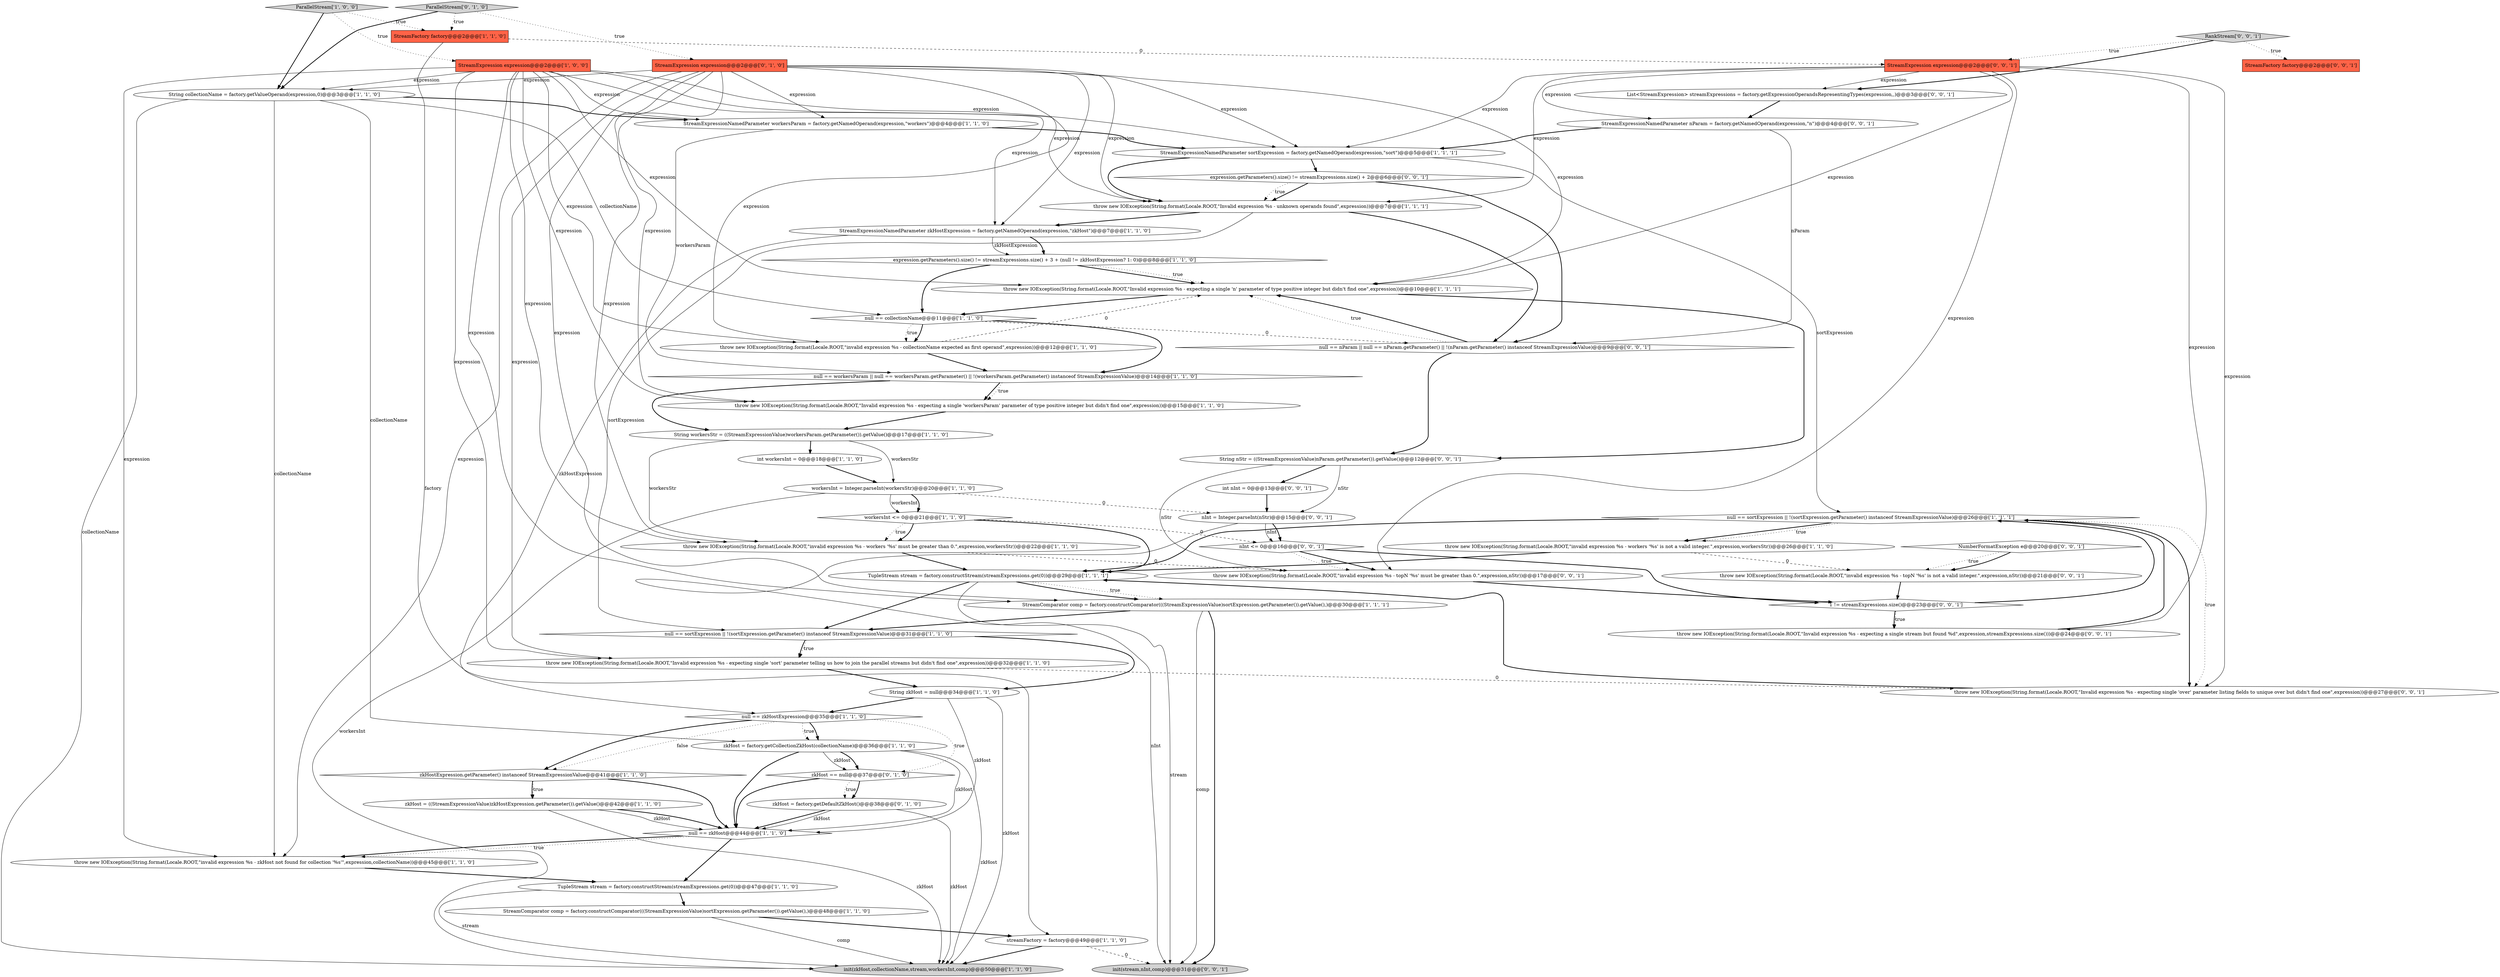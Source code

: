 digraph {
30 [style = filled, label = "null == sortExpression || !(sortExpression.getParameter() instanceof StreamExpressionValue)@@@26@@@['1', '1', '1']", fillcolor = white, shape = diamond image = "AAA0AAABBB1BBB"];
35 [style = filled, label = "throw new IOException(String.format(Locale.ROOT,\"invalid expression %s - workers '%s' is not a valid integer.\",expression,workersStr))@@@26@@@['1', '1', '0']", fillcolor = white, shape = ellipse image = "AAA0AAABBB1BBB"];
5 [style = filled, label = "throw new IOException(String.format(Locale.ROOT,\"Invalid expression %s - expecting single 'sort' parameter telling us how to join the parallel streams but didn't find one\",expression))@@@32@@@['1', '1', '0']", fillcolor = white, shape = ellipse image = "AAA0AAABBB1BBB"];
25 [style = filled, label = "init(zkHost,collectionName,stream,workersInt,comp)@@@50@@@['1', '1', '0']", fillcolor = lightgray, shape = ellipse image = "AAA0AAABBB1BBB"];
34 [style = filled, label = "null == collectionName@@@11@@@['1', '1', '0']", fillcolor = white, shape = diamond image = "AAA0AAABBB1BBB"];
27 [style = filled, label = "zkHostExpression.getParameter() instanceof StreamExpressionValue@@@41@@@['1', '1', '0']", fillcolor = white, shape = diamond image = "AAA0AAABBB1BBB"];
28 [style = filled, label = "throw new IOException(String.format(Locale.ROOT,\"Invalid expression %s - expecting a single 'workersParam' parameter of type positive integer but didn't find one\",expression))@@@15@@@['1', '1', '0']", fillcolor = white, shape = ellipse image = "AAA0AAABBB1BBB"];
33 [style = filled, label = "StreamExpressionNamedParameter workersParam = factory.getNamedOperand(expression,\"workers\")@@@4@@@['1', '1', '0']", fillcolor = white, shape = ellipse image = "AAA0AAABBB1BBB"];
9 [style = filled, label = "TupleStream stream = factory.constructStream(streamExpressions.get(0))@@@29@@@['1', '1', '1']", fillcolor = white, shape = ellipse image = "AAA0AAABBB1BBB"];
20 [style = filled, label = "throw new IOException(String.format(Locale.ROOT,\"invalid expression %s - collectionName expected as first operand\",expression))@@@12@@@['1', '1', '0']", fillcolor = white, shape = ellipse image = "AAA0AAABBB1BBB"];
37 [style = filled, label = "StreamExpression expression@@@2@@@['0', '1', '0']", fillcolor = tomato, shape = box image = "AAA0AAABBB2BBB"];
55 [style = filled, label = "nInt = Integer.parseInt(nStr)@@@15@@@['0', '0', '1']", fillcolor = white, shape = ellipse image = "AAA0AAABBB3BBB"];
10 [style = filled, label = "null == zkHostExpression@@@35@@@['1', '1', '0']", fillcolor = white, shape = diamond image = "AAA0AAABBB1BBB"];
17 [style = filled, label = "throw new IOException(String.format(Locale.ROOT,\"Invalid expression %s - expecting a single 'n' parameter of type positive integer but didn't find one\",expression))@@@10@@@['1', '1', '1']", fillcolor = white, shape = ellipse image = "AAA0AAABBB1BBB"];
23 [style = filled, label = "StreamExpressionNamedParameter sortExpression = factory.getNamedOperand(expression,\"sort\")@@@5@@@['1', '1', '1']", fillcolor = white, shape = ellipse image = "AAA0AAABBB1BBB"];
0 [style = filled, label = "TupleStream stream = factory.constructStream(streamExpressions.get(0))@@@47@@@['1', '1', '0']", fillcolor = white, shape = ellipse image = "AAA0AAABBB1BBB"];
42 [style = filled, label = "nInt <= 0@@@16@@@['0', '0', '1']", fillcolor = white, shape = diamond image = "AAA0AAABBB3BBB"];
8 [style = filled, label = "workersInt <= 0@@@21@@@['1', '1', '0']", fillcolor = white, shape = diamond image = "AAA0AAABBB1BBB"];
46 [style = filled, label = "NumberFormatException e@@@20@@@['0', '0', '1']", fillcolor = white, shape = diamond image = "AAA0AAABBB3BBB"];
21 [style = filled, label = "int workersInt = 0@@@18@@@['1', '1', '0']", fillcolor = white, shape = ellipse image = "AAA0AAABBB1BBB"];
29 [style = filled, label = "throw new IOException(String.format(Locale.ROOT,\"Invalid expression %s - unknown operands found\",expression))@@@7@@@['1', '1', '1']", fillcolor = white, shape = ellipse image = "AAA0AAABBB1BBB"];
48 [style = filled, label = "StreamExpressionNamedParameter nParam = factory.getNamedOperand(expression,\"n\")@@@4@@@['0', '0', '1']", fillcolor = white, shape = ellipse image = "AAA0AAABBB3BBB"];
16 [style = filled, label = "throw new IOException(String.format(Locale.ROOT,\"invalid expression %s - zkHost not found for collection '%s'\",expression,collectionName))@@@45@@@['1', '1', '0']", fillcolor = white, shape = ellipse image = "AAA0AAABBB1BBB"];
4 [style = filled, label = "streamFactory = factory@@@49@@@['1', '1', '0']", fillcolor = white, shape = ellipse image = "AAA0AAABBB1BBB"];
36 [style = filled, label = "ParallelStream['0', '1', '0']", fillcolor = lightgray, shape = diamond image = "AAA0AAABBB2BBB"];
32 [style = filled, label = "null == sortExpression || !(sortExpression.getParameter() instanceof StreamExpressionValue)@@@31@@@['1', '1', '0']", fillcolor = white, shape = diamond image = "AAA0AAABBB1BBB"];
41 [style = filled, label = "StreamFactory factory@@@2@@@['0', '0', '1']", fillcolor = tomato, shape = box image = "AAA0AAABBB3BBB"];
51 [style = filled, label = "int nInt = 0@@@13@@@['0', '0', '1']", fillcolor = white, shape = ellipse image = "AAA0AAABBB3BBB"];
26 [style = filled, label = "expression.getParameters().size() != streamExpressions.size() + 3 + (null != zkHostExpression? 1: 0)@@@8@@@['1', '1', '0']", fillcolor = white, shape = diamond image = "AAA0AAABBB1BBB"];
53 [style = filled, label = "expression.getParameters().size() != streamExpressions.size() + 2@@@6@@@['0', '0', '1']", fillcolor = white, shape = diamond image = "AAA0AAABBB3BBB"];
11 [style = filled, label = "zkHost = ((StreamExpressionValue)zkHostExpression.getParameter()).getValue()@@@42@@@['1', '1', '0']", fillcolor = white, shape = ellipse image = "AAA0AAABBB1BBB"];
6 [style = filled, label = "StreamComparator comp = factory.constructComparator(((StreamExpressionValue)sortExpression.getParameter()).getValue(),)@@@48@@@['1', '1', '0']", fillcolor = white, shape = ellipse image = "AAA0AAABBB1BBB"];
14 [style = filled, label = "throw new IOException(String.format(Locale.ROOT,\"invalid expression %s - workers '%s' must be greater than 0.\",expression,workersStr))@@@22@@@['1', '1', '0']", fillcolor = white, shape = ellipse image = "AAA0AAABBB1BBB"];
1 [style = filled, label = "StreamComparator comp = factory.constructComparator(((StreamExpressionValue)sortExpression.getParameter()).getValue(),)@@@30@@@['1', '1', '1']", fillcolor = white, shape = ellipse image = "AAA0AAABBB1BBB"];
7 [style = filled, label = "StreamExpression expression@@@2@@@['1', '0', '0']", fillcolor = tomato, shape = box image = "AAA0AAABBB1BBB"];
3 [style = filled, label = "String zkHost = null@@@34@@@['1', '1', '0']", fillcolor = white, shape = ellipse image = "AAA0AAABBB1BBB"];
18 [style = filled, label = "null == workersParam || null == workersParam.getParameter() || !(workersParam.getParameter() instanceof StreamExpressionValue)@@@14@@@['1', '1', '0']", fillcolor = white, shape = diamond image = "AAA0AAABBB1BBB"];
43 [style = filled, label = "null == nParam || null == nParam.getParameter() || !(nParam.getParameter() instanceof StreamExpressionValue)@@@9@@@['0', '0', '1']", fillcolor = white, shape = diamond image = "AAA0AAABBB3BBB"];
38 [style = filled, label = "zkHost = factory.getDefaultZkHost()@@@38@@@['0', '1', '0']", fillcolor = white, shape = ellipse image = "AAA1AAABBB2BBB"];
50 [style = filled, label = "String nStr = ((StreamExpressionValue)nParam.getParameter()).getValue()@@@12@@@['0', '0', '1']", fillcolor = white, shape = ellipse image = "AAA0AAABBB3BBB"];
13 [style = filled, label = "ParallelStream['1', '0', '0']", fillcolor = lightgray, shape = diamond image = "AAA0AAABBB1BBB"];
39 [style = filled, label = "zkHost == null@@@37@@@['0', '1', '0']", fillcolor = white, shape = diamond image = "AAA1AAABBB2BBB"];
52 [style = filled, label = "init(stream,nInt,comp)@@@31@@@['0', '0', '1']", fillcolor = lightgray, shape = ellipse image = "AAA0AAABBB3BBB"];
12 [style = filled, label = "workersInt = Integer.parseInt(workersStr)@@@20@@@['1', '1', '0']", fillcolor = white, shape = ellipse image = "AAA0AAABBB1BBB"];
57 [style = filled, label = "List<StreamExpression> streamExpressions = factory.getExpressionOperandsRepresentingTypes(expression,,)@@@3@@@['0', '0', '1']", fillcolor = white, shape = ellipse image = "AAA0AAABBB3BBB"];
19 [style = filled, label = "StreamExpressionNamedParameter zkHostExpression = factory.getNamedOperand(expression,\"zkHost\")@@@7@@@['1', '1', '0']", fillcolor = white, shape = ellipse image = "AAA0AAABBB1BBB"];
44 [style = filled, label = "1 != streamExpressions.size()@@@23@@@['0', '0', '1']", fillcolor = white, shape = diamond image = "AAA0AAABBB3BBB"];
47 [style = filled, label = "throw new IOException(String.format(Locale.ROOT,\"Invalid expression %s - expecting a single stream but found %d\",expression,streamExpressions.size()))@@@24@@@['0', '0', '1']", fillcolor = white, shape = ellipse image = "AAA0AAABBB3BBB"];
45 [style = filled, label = "throw new IOException(String.format(Locale.ROOT,\"invalid expression %s - topN '%s' must be greater than 0.\",expression,nStr))@@@17@@@['0', '0', '1']", fillcolor = white, shape = ellipse image = "AAA0AAABBB3BBB"];
22 [style = filled, label = "String workersStr = ((StreamExpressionValue)workersParam.getParameter()).getValue()@@@17@@@['1', '1', '0']", fillcolor = white, shape = ellipse image = "AAA0AAABBB1BBB"];
40 [style = filled, label = "throw new IOException(String.format(Locale.ROOT,\"Invalid expression %s - expecting single 'over' parameter listing fields to unique over but didn't find one\",expression))@@@27@@@['0', '0', '1']", fillcolor = white, shape = ellipse image = "AAA0AAABBB3BBB"];
24 [style = filled, label = "StreamFactory factory@@@2@@@['1', '1', '0']", fillcolor = tomato, shape = box image = "AAA0AAABBB1BBB"];
54 [style = filled, label = "throw new IOException(String.format(Locale.ROOT,\"invalid expression %s - topN '%s' is not a valid integer.\",expression,nStr))@@@21@@@['0', '0', '1']", fillcolor = white, shape = ellipse image = "AAA0AAABBB3BBB"];
31 [style = filled, label = "String collectionName = factory.getValueOperand(expression,0)@@@3@@@['1', '1', '0']", fillcolor = white, shape = ellipse image = "AAA0AAABBB1BBB"];
56 [style = filled, label = "StreamExpression expression@@@2@@@['0', '0', '1']", fillcolor = tomato, shape = box image = "AAA0AAABBB3BBB"];
2 [style = filled, label = "zkHost = factory.getCollectionZkHost(collectionName)@@@36@@@['1', '1', '0']", fillcolor = white, shape = ellipse image = "AAA0AAABBB1BBB"];
15 [style = filled, label = "null == zkHost@@@44@@@['1', '1', '0']", fillcolor = white, shape = diamond image = "AAA0AAABBB1BBB"];
49 [style = filled, label = "RankStream['0', '0', '1']", fillcolor = lightgray, shape = diamond image = "AAA0AAABBB3BBB"];
56->47 [style = solid, label="expression"];
3->10 [style = bold, label=""];
8->14 [style = bold, label=""];
26->17 [style = bold, label=""];
29->19 [style = bold, label=""];
22->14 [style = solid, label="workersStr"];
37->16 [style = solid, label="expression"];
39->38 [style = dotted, label="true"];
7->29 [style = solid, label="expression"];
17->50 [style = bold, label=""];
3->15 [style = solid, label="zkHost"];
16->0 [style = bold, label=""];
9->52 [style = solid, label="stream"];
50->51 [style = bold, label=""];
6->25 [style = solid, label="comp"];
37->28 [style = solid, label="expression"];
31->25 [style = solid, label="collectionName"];
34->20 [style = bold, label=""];
31->16 [style = solid, label="collectionName"];
18->28 [style = bold, label=""];
47->30 [style = bold, label=""];
53->43 [style = bold, label=""];
28->22 [style = bold, label=""];
24->4 [style = solid, label="factory"];
15->0 [style = bold, label=""];
2->25 [style = solid, label="zkHost"];
33->23 [style = bold, label=""];
44->30 [style = bold, label=""];
37->17 [style = solid, label="expression"];
34->20 [style = dotted, label="true"];
15->16 [style = bold, label=""];
43->17 [style = bold, label=""];
49->56 [style = dotted, label="true"];
37->23 [style = solid, label="expression"];
30->35 [style = bold, label=""];
3->25 [style = solid, label="zkHost"];
31->33 [style = bold, label=""];
48->43 [style = solid, label="nParam"];
42->44 [style = bold, label=""];
37->29 [style = solid, label="expression"];
37->20 [style = solid, label="expression"];
23->29 [style = bold, label=""];
7->17 [style = solid, label="expression"];
50->45 [style = solid, label="nStr"];
56->45 [style = solid, label="expression"];
2->39 [style = solid, label="zkHost"];
43->17 [style = dotted, label="true"];
37->14 [style = solid, label="expression"];
43->50 [style = bold, label=""];
20->18 [style = bold, label=""];
8->42 [style = dashed, label="0"];
9->1 [style = dotted, label="true"];
13->31 [style = bold, label=""];
13->24 [style = dotted, label="true"];
56->48 [style = solid, label="expression"];
56->23 [style = solid, label="expression"];
14->45 [style = dashed, label="0"];
5->40 [style = dashed, label="0"];
29->32 [style = solid, label="sortExpression"];
1->52 [style = bold, label=""];
23->30 [style = solid, label="sortExpression"];
22->12 [style = solid, label="workersStr"];
7->1 [style = solid, label="expression"];
27->11 [style = dotted, label="true"];
19->26 [style = bold, label=""];
7->23 [style = solid, label="expression"];
37->5 [style = solid, label="expression"];
12->8 [style = solid, label="workersInt"];
37->19 [style = solid, label="expression"];
56->40 [style = solid, label="expression"];
39->15 [style = bold, label=""];
23->53 [style = bold, label=""];
2->15 [style = solid, label="zkHost"];
22->21 [style = bold, label=""];
9->32 [style = bold, label=""];
55->52 [style = solid, label="nInt"];
12->55 [style = dashed, label="0"];
24->56 [style = dashed, label="0"];
35->9 [style = bold, label=""];
57->48 [style = bold, label=""];
32->5 [style = dotted, label="true"];
56->57 [style = solid, label="expression"];
55->42 [style = solid, label="nInt"];
26->17 [style = dotted, label="true"];
1->32 [style = bold, label=""];
30->40 [style = dotted, label="true"];
0->6 [style = bold, label=""];
38->15 [style = bold, label=""];
10->39 [style = dotted, label="true"];
6->4 [style = bold, label=""];
45->44 [style = bold, label=""];
34->43 [style = dashed, label="0"];
33->18 [style = solid, label="workersParam"];
2->39 [style = bold, label=""];
18->22 [style = bold, label=""];
0->25 [style = solid, label="stream"];
4->25 [style = bold, label=""];
7->31 [style = solid, label="expression"];
37->1 [style = solid, label="expression"];
14->9 [style = bold, label=""];
27->15 [style = bold, label=""];
11->15 [style = bold, label=""];
46->54 [style = dotted, label="true"];
37->31 [style = solid, label="expression"];
27->11 [style = bold, label=""];
20->17 [style = dashed, label="0"];
37->33 [style = solid, label="expression"];
11->15 [style = solid, label="zkHost"];
53->29 [style = bold, label=""];
7->33 [style = solid, label="expression"];
26->34 [style = bold, label=""];
44->47 [style = bold, label=""];
7->14 [style = solid, label="expression"];
18->28 [style = dotted, label="true"];
7->16 [style = solid, label="expression"];
7->28 [style = solid, label="expression"];
51->55 [style = bold, label=""];
40->9 [style = bold, label=""];
15->16 [style = dotted, label="true"];
5->3 [style = bold, label=""];
12->8 [style = bold, label=""];
56->29 [style = solid, label="expression"];
10->27 [style = dotted, label="false"];
35->54 [style = dashed, label="0"];
36->24 [style = dotted, label="true"];
31->2 [style = solid, label="collectionName"];
31->34 [style = solid, label="collectionName"];
12->25 [style = solid, label="workersInt"];
42->45 [style = bold, label=""];
10->2 [style = dotted, label="true"];
34->18 [style = bold, label=""];
1->52 [style = solid, label="comp"];
49->41 [style = dotted, label="true"];
8->9 [style = bold, label=""];
10->2 [style = bold, label=""];
53->29 [style = dotted, label="true"];
42->45 [style = dotted, label="true"];
32->5 [style = bold, label=""];
55->42 [style = bold, label=""];
30->9 [style = bold, label=""];
39->38 [style = bold, label=""];
7->5 [style = solid, label="expression"];
10->27 [style = bold, label=""];
46->54 [style = bold, label=""];
30->35 [style = dotted, label="true"];
19->10 [style = solid, label="zkHostExpression"];
21->12 [style = bold, label=""];
54->44 [style = bold, label=""];
38->25 [style = solid, label="zkHost"];
29->43 [style = bold, label=""];
36->37 [style = dotted, label="true"];
50->55 [style = solid, label="nStr"];
44->47 [style = dotted, label="true"];
19->26 [style = solid, label="zkHostExpression"];
49->57 [style = bold, label=""];
36->31 [style = bold, label=""];
7->19 [style = solid, label="expression"];
38->15 [style = solid, label="zkHost"];
56->17 [style = solid, label="expression"];
7->20 [style = solid, label="expression"];
32->3 [style = bold, label=""];
48->23 [style = bold, label=""];
4->52 [style = dashed, label="0"];
8->14 [style = dotted, label="true"];
30->40 [style = bold, label=""];
17->34 [style = bold, label=""];
11->25 [style = solid, label="zkHost"];
9->1 [style = bold, label=""];
13->7 [style = dotted, label="true"];
2->15 [style = bold, label=""];
}
